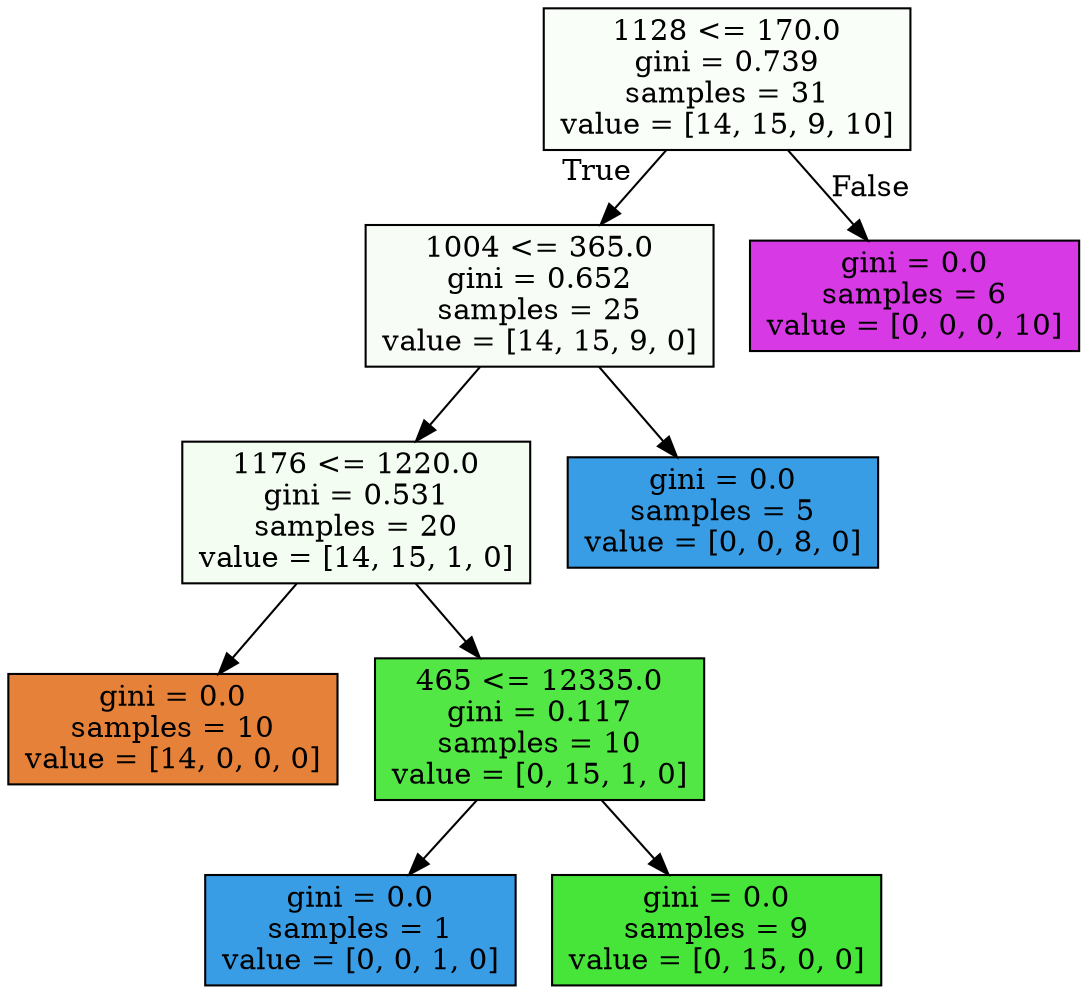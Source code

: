 digraph Tree {
node [shape=box, style="filled", color="black"] ;
0 [label="1128 <= 170.0\ngini = 0.739\nsamples = 31\nvalue = [14, 15, 9, 10]", fillcolor="#47e53907"] ;
1 [label="1004 <= 365.0\ngini = 0.652\nsamples = 25\nvalue = [14, 15, 9, 0]", fillcolor="#47e5390b"] ;
0 -> 1 [labeldistance=2.5, labelangle=45, headlabel="True"] ;
2 [label="1176 <= 1220.0\ngini = 0.531\nsamples = 20\nvalue = [14, 15, 1, 0]", fillcolor="#47e53910"] ;
1 -> 2 ;
3 [label="gini = 0.0\nsamples = 10\nvalue = [14, 0, 0, 0]", fillcolor="#e58139ff"] ;
2 -> 3 ;
4 [label="465 <= 12335.0\ngini = 0.117\nsamples = 10\nvalue = [0, 15, 1, 0]", fillcolor="#47e539ee"] ;
2 -> 4 ;
5 [label="gini = 0.0\nsamples = 1\nvalue = [0, 0, 1, 0]", fillcolor="#399de5ff"] ;
4 -> 5 ;
6 [label="gini = 0.0\nsamples = 9\nvalue = [0, 15, 0, 0]", fillcolor="#47e539ff"] ;
4 -> 6 ;
7 [label="gini = 0.0\nsamples = 5\nvalue = [0, 0, 8, 0]", fillcolor="#399de5ff"] ;
1 -> 7 ;
8 [label="gini = 0.0\nsamples = 6\nvalue = [0, 0, 0, 10]", fillcolor="#d739e5ff"] ;
0 -> 8 [labeldistance=2.5, labelangle=-45, headlabel="False"] ;
}